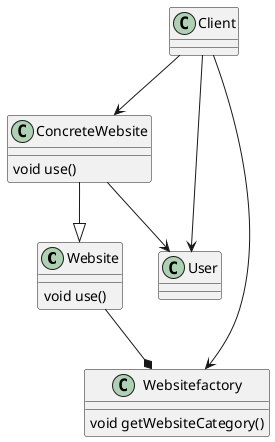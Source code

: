 @startuml
class Website{
void use()

}
class ConcreteWebsite{
void use()
}
class Websitefactory{
void getWebsiteCategory()
}
class Client
class User


ConcreteWebsite --|> Website
Website --* Websitefactory
Client --> Websitefactory
Client --> ConcreteWebsite
Client --> User
ConcreteWebsite --> User

@enduml